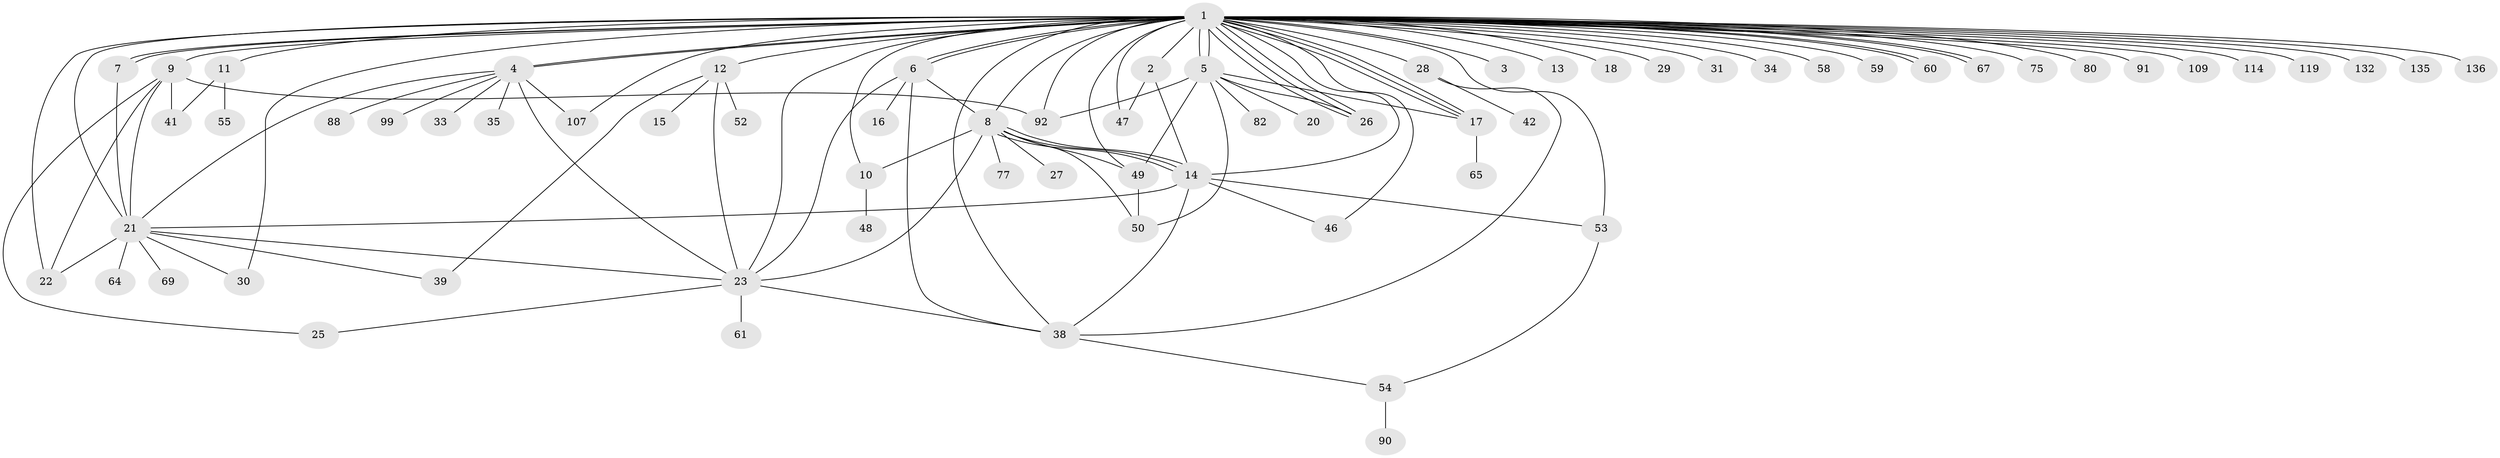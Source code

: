 // original degree distribution, {68: 0.007246376811594203, 3: 0.10869565217391304, 1: 0.47101449275362317, 11: 0.014492753623188406, 7: 0.021739130434782608, 4: 0.06521739130434782, 12: 0.007246376811594203, 5: 0.043478260869565216, 2: 0.2028985507246377, 8: 0.007246376811594203, 6: 0.043478260869565216, 9: 0.007246376811594203}
// Generated by graph-tools (version 1.1) at 2025/14/03/09/25 04:14:33]
// undirected, 69 vertices, 116 edges
graph export_dot {
graph [start="1"]
  node [color=gray90,style=filled];
  1;
  2;
  3;
  4 [super="+57"];
  5 [super="+68+63"];
  6;
  7 [super="+87"];
  8 [super="+123+133+51+19+36"];
  9 [super="+81+93+62+32"];
  10 [super="+45"];
  11;
  12 [super="+40"];
  13;
  14 [super="+37"];
  15;
  16 [super="+138"];
  17;
  18;
  20;
  21 [super="+56+120+44+73"];
  22;
  23 [super="+76+24"];
  25;
  26 [super="+66"];
  27;
  28;
  29;
  30 [super="+96"];
  31;
  33 [super="+111"];
  34;
  35;
  38 [super="+79"];
  39 [super="+83+43"];
  41;
  42;
  46 [super="+101"];
  47 [super="+86"];
  48;
  49 [super="+71"];
  50 [super="+78+113+105"];
  52;
  53;
  54;
  55;
  58;
  59;
  60;
  61;
  64;
  65;
  67 [super="+129+70"];
  69 [super="+122"];
  75;
  77;
  80;
  82 [super="+128"];
  88;
  90;
  91;
  92 [super="+112+115"];
  99;
  107;
  109;
  114 [super="+121"];
  119;
  132;
  135;
  136;
  1 -- 2;
  1 -- 3;
  1 -- 4 [weight=2];
  1 -- 4;
  1 -- 5;
  1 -- 5;
  1 -- 6;
  1 -- 6;
  1 -- 7;
  1 -- 7;
  1 -- 9 [weight=4];
  1 -- 11;
  1 -- 12 [weight=2];
  1 -- 13;
  1 -- 14 [weight=2];
  1 -- 17;
  1 -- 17;
  1 -- 17;
  1 -- 18;
  1 -- 22;
  1 -- 23;
  1 -- 26;
  1 -- 26;
  1 -- 26;
  1 -- 28;
  1 -- 29;
  1 -- 30;
  1 -- 31;
  1 -- 34;
  1 -- 38;
  1 -- 46;
  1 -- 47;
  1 -- 49 [weight=2];
  1 -- 53;
  1 -- 58;
  1 -- 59;
  1 -- 60;
  1 -- 60;
  1 -- 67;
  1 -- 67;
  1 -- 75;
  1 -- 80;
  1 -- 91;
  1 -- 107;
  1 -- 109;
  1 -- 114;
  1 -- 119;
  1 -- 132;
  1 -- 135;
  1 -- 136;
  1 -- 92 [weight=2];
  1 -- 21 [weight=3];
  1 -- 8 [weight=2];
  1 -- 10;
  2 -- 14;
  2 -- 47;
  4 -- 33;
  4 -- 35;
  4 -- 88;
  4 -- 99;
  4 -- 107;
  4 -- 21;
  4 -- 23;
  5 -- 17;
  5 -- 20;
  5 -- 26;
  5 -- 82;
  5 -- 92;
  5 -- 49;
  5 -- 50;
  6 -- 8 [weight=2];
  6 -- 16;
  6 -- 38;
  6 -- 23;
  7 -- 21;
  8 -- 10 [weight=2];
  8 -- 14 [weight=2];
  8 -- 14;
  8 -- 14;
  8 -- 27;
  8 -- 50;
  8 -- 77;
  8 -- 49;
  8 -- 23;
  9 -- 21 [weight=2];
  9 -- 22;
  9 -- 92;
  9 -- 25;
  9 -- 41;
  10 -- 48;
  11 -- 41;
  11 -- 55;
  12 -- 15;
  12 -- 39;
  12 -- 52;
  12 -- 23;
  14 -- 46;
  14 -- 38;
  14 -- 53;
  14 -- 21;
  17 -- 65;
  21 -- 64;
  21 -- 39;
  21 -- 22;
  21 -- 30;
  21 -- 23;
  21 -- 69;
  23 -- 38;
  23 -- 25;
  23 -- 61;
  28 -- 42;
  28 -- 38;
  38 -- 54;
  49 -- 50;
  53 -- 54;
  54 -- 90;
}
